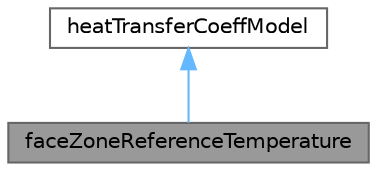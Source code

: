 digraph "faceZoneReferenceTemperature"
{
 // LATEX_PDF_SIZE
  bgcolor="transparent";
  edge [fontname=Helvetica,fontsize=10,labelfontname=Helvetica,labelfontsize=10];
  node [fontname=Helvetica,fontsize=10,shape=box,height=0.2,width=0.4];
  Node1 [id="Node000001",label="faceZoneReferenceTemperature",height=0.2,width=0.4,color="gray40", fillcolor="grey60", style="filled", fontcolor="black",tooltip="Heat transfer coefficient calculation that employs the area-average temperature of a specified face z..."];
  Node2 -> Node1 [id="edge1_Node000001_Node000002",dir="back",color="steelblue1",style="solid",tooltip=" "];
  Node2 [id="Node000002",label="heatTransferCoeffModel",height=0.2,width=0.4,color="gray40", fillcolor="white", style="filled",URL="$classFoam_1_1heatTransferCoeffModel.html",tooltip="A base class for heat transfer coefficient models."];
}
